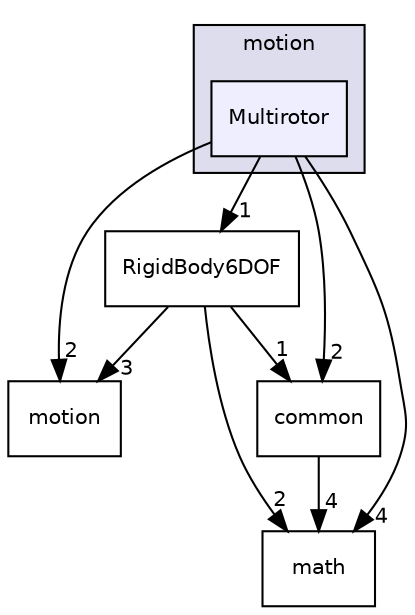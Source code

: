 digraph "/root/scrimmage/scrimmage/include/scrimmage/plugins/motion/Multirotor" {
  compound=true
  node [ fontsize="10", fontname="Helvetica"];
  edge [ labelfontsize="10", labelfontname="Helvetica"];
  subgraph clusterdir_accb3fd3c749527533ae278fdffb4d13 {
    graph [ bgcolor="#ddddee", pencolor="black", label="motion" fontname="Helvetica", fontsize="10", URL="dir_accb3fd3c749527533ae278fdffb4d13.html"]
  dir_6d9399031cf155c43a827251b2696bf0 [shape=box, label="Multirotor", style="filled", fillcolor="#eeeeff", pencolor="black", URL="dir_6d9399031cf155c43a827251b2696bf0.html"];
  }
  dir_edb592701dc45cc21f3d1cc2e72efe9a [shape=box label="common" URL="dir_edb592701dc45cc21f3d1cc2e72efe9a.html"];
  dir_225ac9950e75cf8b57b2a00ffecc8137 [shape=box label="motion" URL="dir_225ac9950e75cf8b57b2a00ffecc8137.html"];
  dir_4281587931951fcc16b7a6ccc116b5d1 [shape=box label="math" URL="dir_4281587931951fcc16b7a6ccc116b5d1.html"];
  dir_55d3984138c5dccfffce51958269efb9 [shape=box label="RigidBody6DOF" URL="dir_55d3984138c5dccfffce51958269efb9.html"];
  dir_edb592701dc45cc21f3d1cc2e72efe9a->dir_4281587931951fcc16b7a6ccc116b5d1 [headlabel="4", labeldistance=1.5 headhref="dir_000007_000010.html"];
  dir_6d9399031cf155c43a827251b2696bf0->dir_edb592701dc45cc21f3d1cc2e72efe9a [headlabel="2", labeldistance=1.5 headhref="dir_000116_000007.html"];
  dir_6d9399031cf155c43a827251b2696bf0->dir_225ac9950e75cf8b57b2a00ffecc8137 [headlabel="2", labeldistance=1.5 headhref="dir_000116_000012.html"];
  dir_6d9399031cf155c43a827251b2696bf0->dir_4281587931951fcc16b7a6ccc116b5d1 [headlabel="4", labeldistance=1.5 headhref="dir_000116_000010.html"];
  dir_6d9399031cf155c43a827251b2696bf0->dir_55d3984138c5dccfffce51958269efb9 [headlabel="1", labeldistance=1.5 headhref="dir_000116_000117.html"];
  dir_55d3984138c5dccfffce51958269efb9->dir_edb592701dc45cc21f3d1cc2e72efe9a [headlabel="1", labeldistance=1.5 headhref="dir_000117_000007.html"];
  dir_55d3984138c5dccfffce51958269efb9->dir_225ac9950e75cf8b57b2a00ffecc8137 [headlabel="3", labeldistance=1.5 headhref="dir_000117_000012.html"];
  dir_55d3984138c5dccfffce51958269efb9->dir_4281587931951fcc16b7a6ccc116b5d1 [headlabel="2", labeldistance=1.5 headhref="dir_000117_000010.html"];
}
